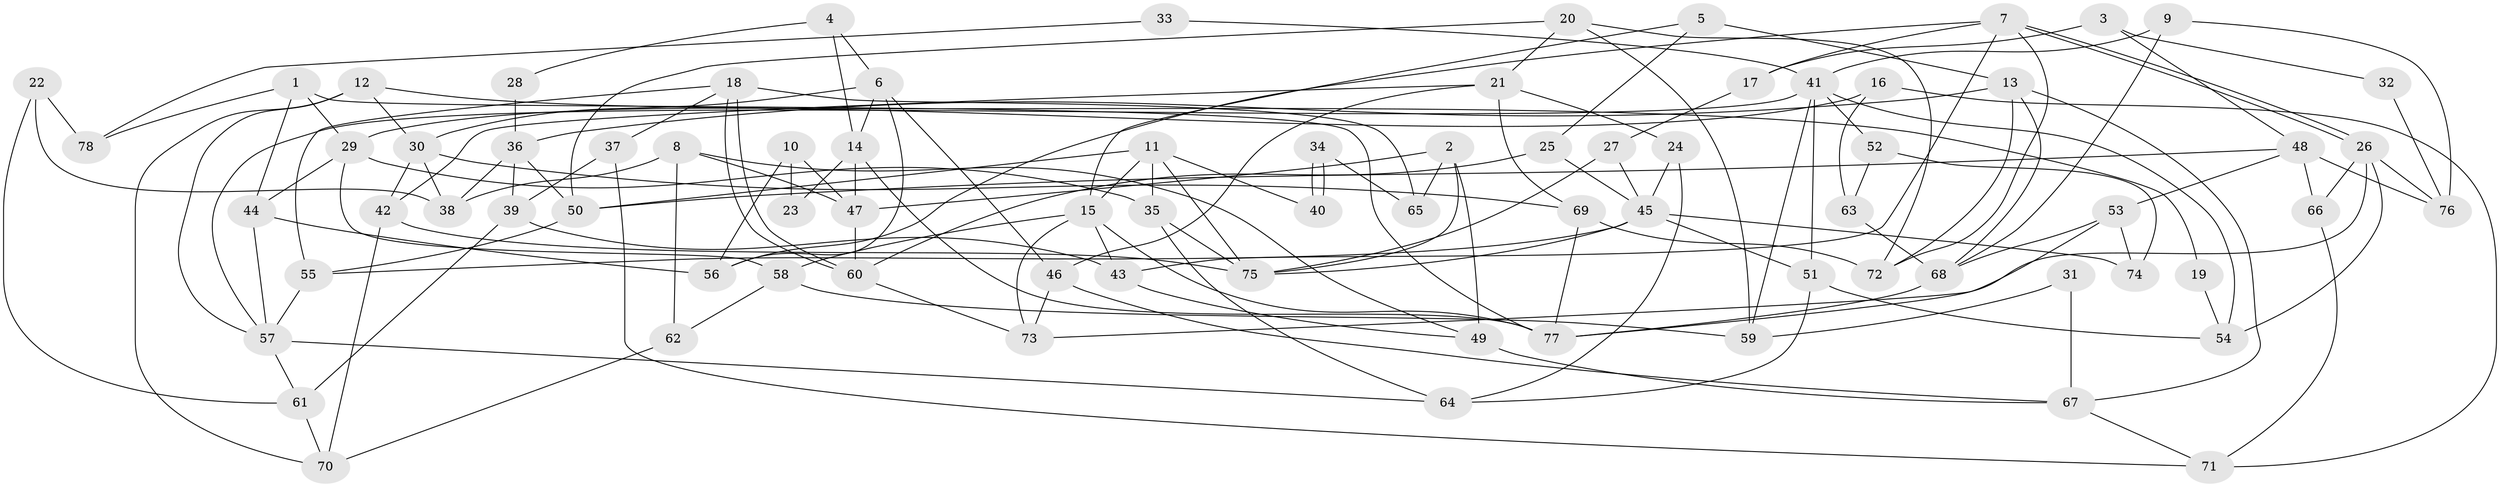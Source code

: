 // coarse degree distribution, {5: 0.21739130434782608, 6: 0.13043478260869565, 4: 0.2391304347826087, 8: 0.08695652173913043, 3: 0.08695652173913043, 7: 0.15217391304347827, 2: 0.06521739130434782, 9: 0.021739130434782608}
// Generated by graph-tools (version 1.1) at 2025/24/03/03/25 07:24:02]
// undirected, 78 vertices, 156 edges
graph export_dot {
graph [start="1"]
  node [color=gray90,style=filled];
  1;
  2;
  3;
  4;
  5;
  6;
  7;
  8;
  9;
  10;
  11;
  12;
  13;
  14;
  15;
  16;
  17;
  18;
  19;
  20;
  21;
  22;
  23;
  24;
  25;
  26;
  27;
  28;
  29;
  30;
  31;
  32;
  33;
  34;
  35;
  36;
  37;
  38;
  39;
  40;
  41;
  42;
  43;
  44;
  45;
  46;
  47;
  48;
  49;
  50;
  51;
  52;
  53;
  54;
  55;
  56;
  57;
  58;
  59;
  60;
  61;
  62;
  63;
  64;
  65;
  66;
  67;
  68;
  69;
  70;
  71;
  72;
  73;
  74;
  75;
  76;
  77;
  78;
  1 -- 44;
  1 -- 29;
  1 -- 77;
  1 -- 78;
  2 -- 75;
  2 -- 47;
  2 -- 49;
  2 -- 65;
  3 -- 48;
  3 -- 17;
  3 -- 32;
  4 -- 6;
  4 -- 14;
  4 -- 28;
  5 -- 13;
  5 -- 15;
  5 -- 25;
  6 -- 30;
  6 -- 46;
  6 -- 14;
  6 -- 56;
  7 -- 26;
  7 -- 26;
  7 -- 72;
  7 -- 17;
  7 -- 43;
  7 -- 56;
  8 -- 49;
  8 -- 47;
  8 -- 38;
  8 -- 62;
  9 -- 68;
  9 -- 76;
  9 -- 41;
  10 -- 56;
  10 -- 47;
  10 -- 23;
  11 -- 50;
  11 -- 15;
  11 -- 35;
  11 -- 40;
  11 -- 75;
  12 -- 57;
  12 -- 70;
  12 -- 19;
  12 -- 30;
  13 -- 36;
  13 -- 72;
  13 -- 67;
  13 -- 68;
  14 -- 77;
  14 -- 23;
  14 -- 47;
  15 -- 73;
  15 -- 43;
  15 -- 58;
  15 -- 77;
  16 -- 63;
  16 -- 71;
  16 -- 29;
  17 -- 27;
  18 -- 55;
  18 -- 60;
  18 -- 60;
  18 -- 37;
  18 -- 65;
  19 -- 54;
  20 -- 21;
  20 -- 59;
  20 -- 50;
  20 -- 72;
  21 -- 69;
  21 -- 46;
  21 -- 24;
  21 -- 42;
  22 -- 38;
  22 -- 61;
  22 -- 78;
  24 -- 64;
  24 -- 45;
  25 -- 45;
  25 -- 60;
  26 -- 66;
  26 -- 54;
  26 -- 73;
  26 -- 76;
  27 -- 45;
  27 -- 75;
  28 -- 36;
  29 -- 35;
  29 -- 44;
  29 -- 58;
  30 -- 42;
  30 -- 38;
  30 -- 69;
  31 -- 67;
  31 -- 59;
  32 -- 76;
  33 -- 78;
  33 -- 41;
  34 -- 40;
  34 -- 40;
  34 -- 65;
  35 -- 75;
  35 -- 64;
  36 -- 38;
  36 -- 50;
  36 -- 39;
  37 -- 39;
  37 -- 71;
  39 -- 61;
  39 -- 43;
  41 -- 54;
  41 -- 51;
  41 -- 52;
  41 -- 57;
  41 -- 59;
  42 -- 75;
  42 -- 70;
  43 -- 49;
  44 -- 56;
  44 -- 57;
  45 -- 51;
  45 -- 55;
  45 -- 74;
  45 -- 75;
  46 -- 73;
  46 -- 67;
  47 -- 60;
  48 -- 53;
  48 -- 50;
  48 -- 66;
  48 -- 76;
  49 -- 67;
  50 -- 55;
  51 -- 64;
  51 -- 54;
  52 -- 74;
  52 -- 63;
  53 -- 77;
  53 -- 68;
  53 -- 74;
  55 -- 57;
  57 -- 61;
  57 -- 64;
  58 -- 59;
  58 -- 62;
  60 -- 73;
  61 -- 70;
  62 -- 70;
  63 -- 68;
  66 -- 71;
  67 -- 71;
  68 -- 77;
  69 -- 77;
  69 -- 72;
}
